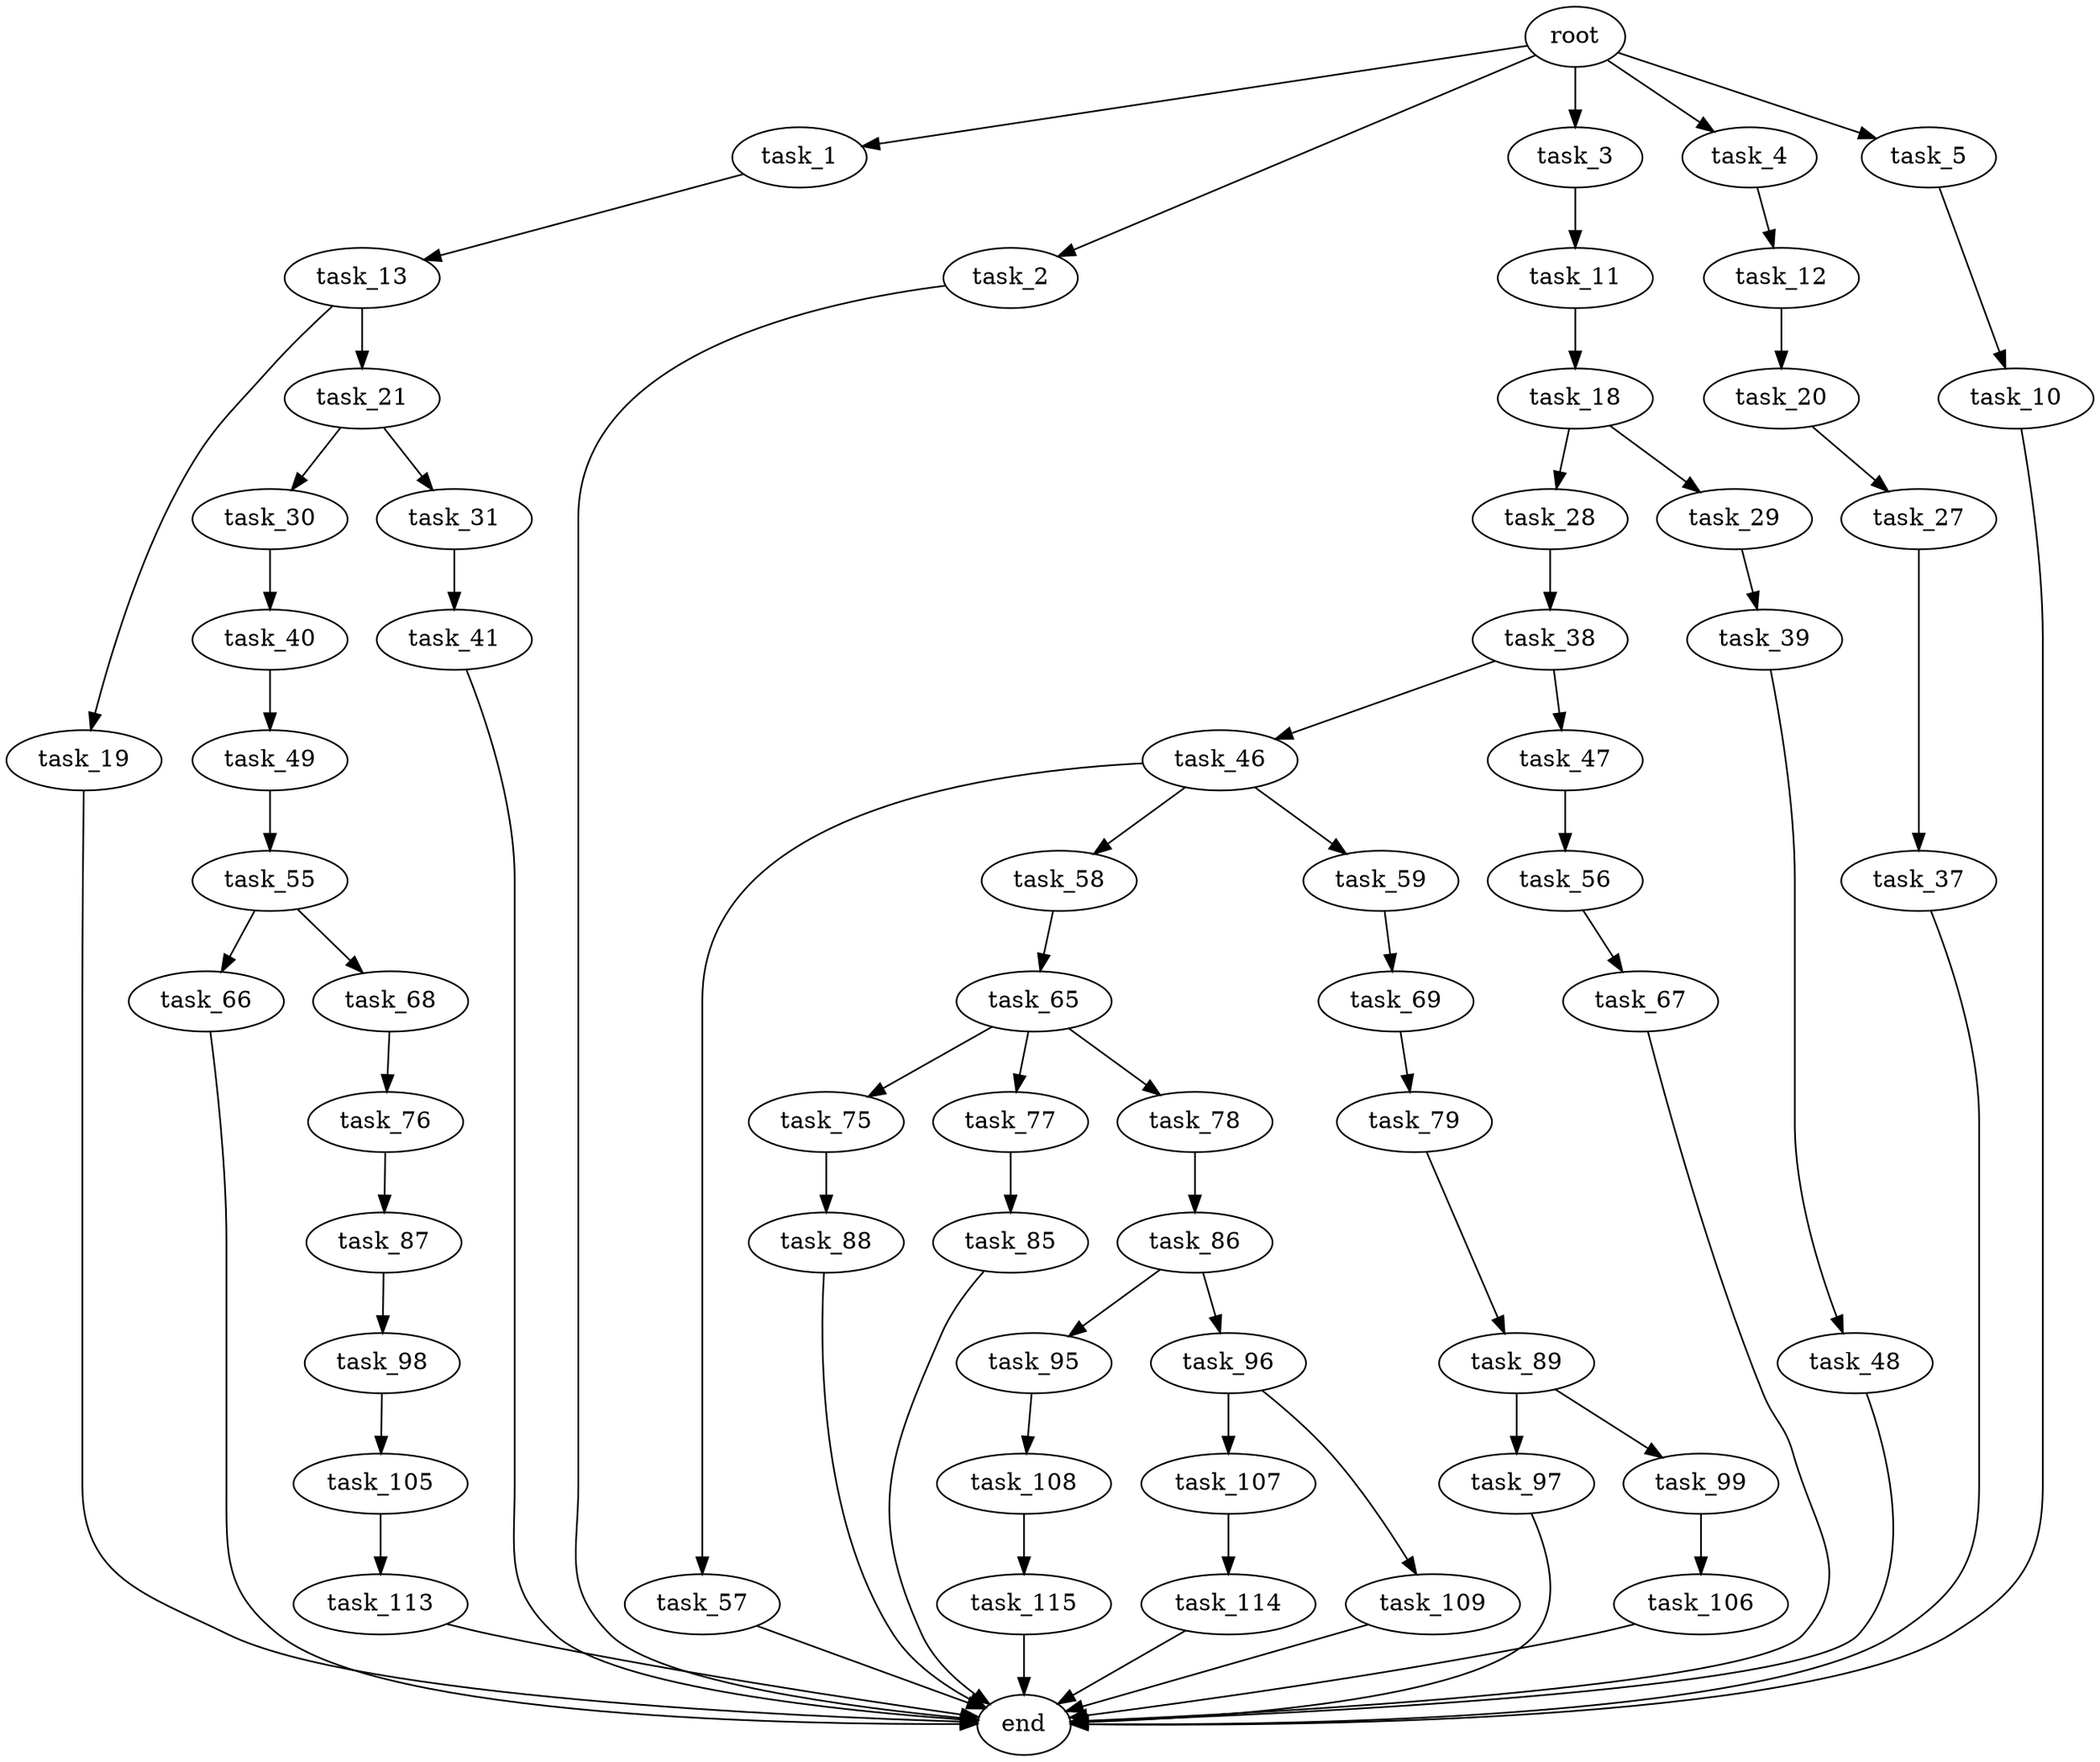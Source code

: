 digraph G {
  root [size="0.000000"];
  task_1 [size="31258921498.000000"];
  task_2 [size="788450926674.000000"];
  task_3 [size="28991029248.000000"];
  task_4 [size="33913526997.000000"];
  task_5 [size="1073741824000.000000"];
  task_10 [size="547312964833.000000"];
  task_11 [size="368293445632.000000"];
  task_12 [size="782757789696.000000"];
  task_13 [size="8589934592.000000"];
  task_18 [size="68719476736.000000"];
  task_19 [size="68719476736.000000"];
  task_20 [size="7964562994.000000"];
  task_21 [size="154741584294.000000"];
  task_27 [size="21390915892.000000"];
  task_28 [size="257159381613.000000"];
  task_29 [size="1050312728840.000000"];
  task_30 [size="549755813888.000000"];
  task_31 [size="48175493101.000000"];
  task_37 [size="15700516449.000000"];
  task_38 [size="782757789696.000000"];
  task_39 [size="14833786130.000000"];
  task_40 [size="231928233984.000000"];
  task_41 [size="417382943629.000000"];
  task_46 [size="1073741824000.000000"];
  task_47 [size="231928233984.000000"];
  task_48 [size="7078719093.000000"];
  task_49 [size="28991029248.000000"];
  task_55 [size="368293445632.000000"];
  task_56 [size="134217728000.000000"];
  task_57 [size="7024877135.000000"];
  task_58 [size="231928233984.000000"];
  task_59 [size="41374771419.000000"];
  task_65 [size="27072269939.000000"];
  task_66 [size="148496136249.000000"];
  task_67 [size="11982171865.000000"];
  task_68 [size="29151443368.000000"];
  task_69 [size="1412015238330.000000"];
  task_75 [size="88647060148.000000"];
  task_76 [size="8012933457.000000"];
  task_77 [size="106779249308.000000"];
  task_78 [size="15591090252.000000"];
  task_79 [size="24086247287.000000"];
  task_85 [size="158023516366.000000"];
  task_86 [size="1073741824000.000000"];
  task_87 [size="1026536439588.000000"];
  task_88 [size="285263646805.000000"];
  task_89 [size="1073741824000.000000"];
  task_95 [size="26733594571.000000"];
  task_96 [size="28991029248.000000"];
  task_97 [size="632813792424.000000"];
  task_98 [size="549755813888.000000"];
  task_99 [size="549755813888.000000"];
  task_105 [size="13573993047.000000"];
  task_106 [size="166859114150.000000"];
  task_107 [size="875925320399.000000"];
  task_108 [size="18248172440.000000"];
  task_109 [size="368293445632.000000"];
  task_113 [size="192117710074.000000"];
  task_114 [size="47121274153.000000"];
  task_115 [size="511799833256.000000"];
  end [size="0.000000"];

  root -> task_1 [size="1.000000"];
  root -> task_2 [size="1.000000"];
  root -> task_3 [size="1.000000"];
  root -> task_4 [size="1.000000"];
  root -> task_5 [size="1.000000"];
  task_1 -> task_13 [size="838860800.000000"];
  task_2 -> end [size="1.000000"];
  task_3 -> task_11 [size="75497472.000000"];
  task_4 -> task_12 [size="679477248.000000"];
  task_5 -> task_10 [size="838860800.000000"];
  task_10 -> end [size="1.000000"];
  task_11 -> task_18 [size="411041792.000000"];
  task_12 -> task_20 [size="679477248.000000"];
  task_13 -> task_19 [size="33554432.000000"];
  task_13 -> task_21 [size="33554432.000000"];
  task_18 -> task_28 [size="134217728.000000"];
  task_18 -> task_29 [size="134217728.000000"];
  task_19 -> end [size="1.000000"];
  task_20 -> task_27 [size="411041792.000000"];
  task_21 -> task_30 [size="301989888.000000"];
  task_21 -> task_31 [size="301989888.000000"];
  task_27 -> task_37 [size="679477248.000000"];
  task_28 -> task_38 [size="536870912.000000"];
  task_29 -> task_39 [size="838860800.000000"];
  task_30 -> task_40 [size="536870912.000000"];
  task_31 -> task_41 [size="838860800.000000"];
  task_37 -> end [size="1.000000"];
  task_38 -> task_46 [size="679477248.000000"];
  task_38 -> task_47 [size="679477248.000000"];
  task_39 -> task_48 [size="75497472.000000"];
  task_40 -> task_49 [size="301989888.000000"];
  task_41 -> end [size="1.000000"];
  task_46 -> task_57 [size="838860800.000000"];
  task_46 -> task_58 [size="838860800.000000"];
  task_46 -> task_59 [size="838860800.000000"];
  task_47 -> task_56 [size="301989888.000000"];
  task_48 -> end [size="1.000000"];
  task_49 -> task_55 [size="75497472.000000"];
  task_55 -> task_66 [size="411041792.000000"];
  task_55 -> task_68 [size="411041792.000000"];
  task_56 -> task_67 [size="209715200.000000"];
  task_57 -> end [size="1.000000"];
  task_58 -> task_65 [size="301989888.000000"];
  task_59 -> task_69 [size="75497472.000000"];
  task_65 -> task_75 [size="838860800.000000"];
  task_65 -> task_77 [size="838860800.000000"];
  task_65 -> task_78 [size="838860800.000000"];
  task_66 -> end [size="1.000000"];
  task_67 -> end [size="1.000000"];
  task_68 -> task_76 [size="838860800.000000"];
  task_69 -> task_79 [size="838860800.000000"];
  task_75 -> task_88 [size="75497472.000000"];
  task_76 -> task_87 [size="536870912.000000"];
  task_77 -> task_85 [size="75497472.000000"];
  task_78 -> task_86 [size="301989888.000000"];
  task_79 -> task_89 [size="536870912.000000"];
  task_85 -> end [size="1.000000"];
  task_86 -> task_95 [size="838860800.000000"];
  task_86 -> task_96 [size="838860800.000000"];
  task_87 -> task_98 [size="679477248.000000"];
  task_88 -> end [size="1.000000"];
  task_89 -> task_97 [size="838860800.000000"];
  task_89 -> task_99 [size="838860800.000000"];
  task_95 -> task_108 [size="134217728.000000"];
  task_96 -> task_107 [size="75497472.000000"];
  task_96 -> task_109 [size="75497472.000000"];
  task_97 -> end [size="1.000000"];
  task_98 -> task_105 [size="536870912.000000"];
  task_99 -> task_106 [size="536870912.000000"];
  task_105 -> task_113 [size="33554432.000000"];
  task_106 -> end [size="1.000000"];
  task_107 -> task_114 [size="838860800.000000"];
  task_108 -> task_115 [size="301989888.000000"];
  task_109 -> end [size="1.000000"];
  task_113 -> end [size="1.000000"];
  task_114 -> end [size="1.000000"];
  task_115 -> end [size="1.000000"];
}
